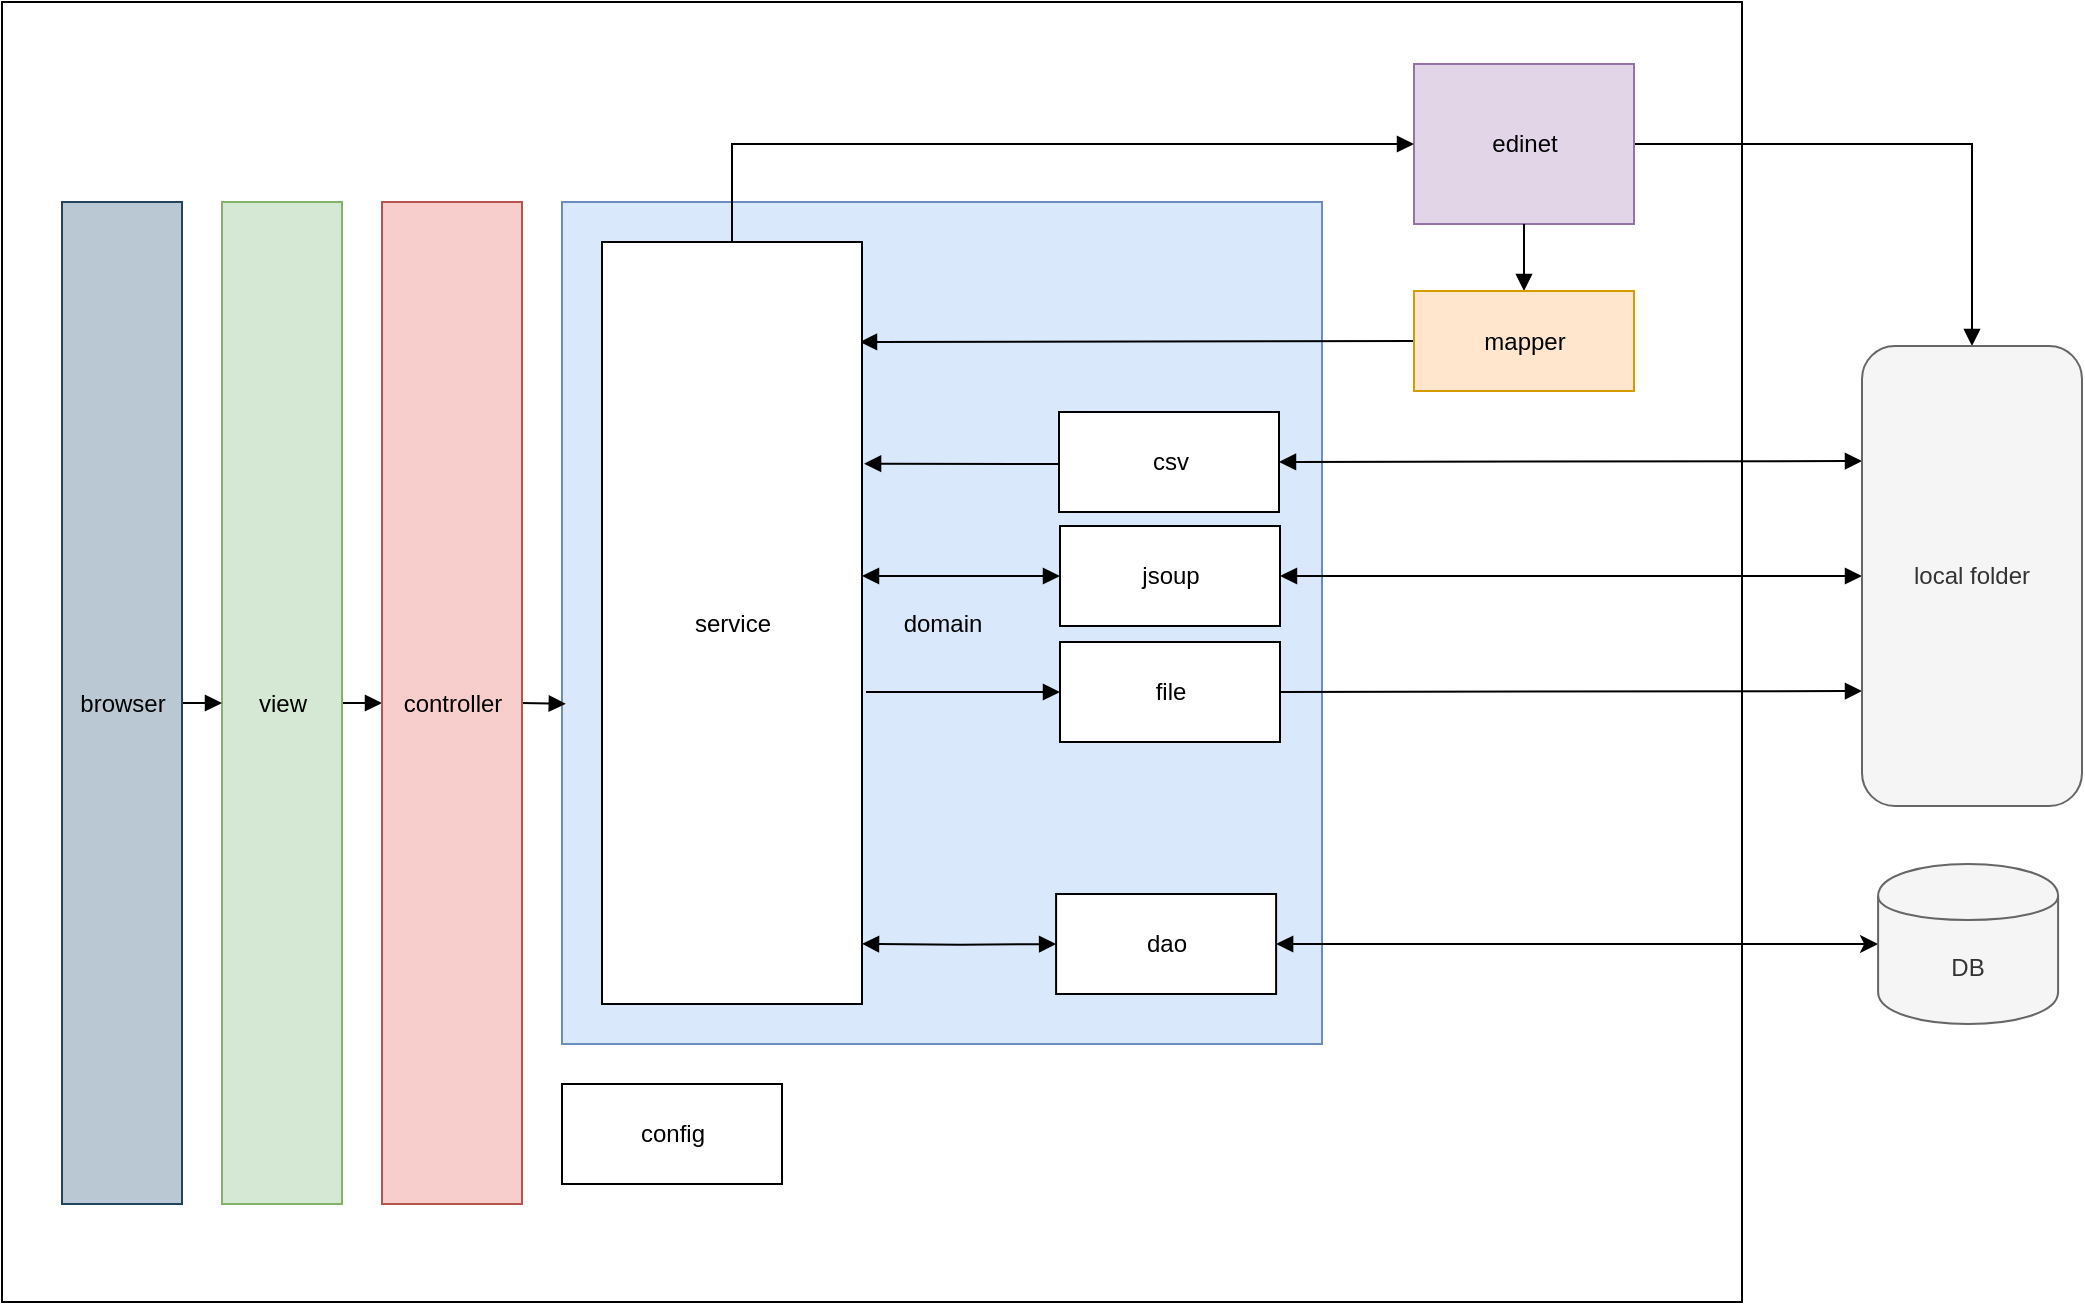 <mxfile version="13.0.3" type="device"><diagram id="C5RBs43oDa-KdzZeNtuy" name="Page-1"><mxGraphModel dx="1422" dy="822" grid="1" gridSize="10" guides="1" tooltips="1" connect="1" arrows="1" fold="1" page="1" pageScale="1" pageWidth="1169" pageHeight="827" math="0" shadow="0"><root><mxCell id="WIyWlLk6GJQsqaUBKTNV-0"/><mxCell id="WIyWlLk6GJQsqaUBKTNV-1" parent="WIyWlLk6GJQsqaUBKTNV-0"/><mxCell id="zWtDhuO5TpwkGsjq2ZCy-10" value="" style="html=1;fillColor=none;" vertex="1" parent="WIyWlLk6GJQsqaUBKTNV-1"><mxGeometry x="58" y="89" width="870" height="650" as="geometry"/></mxCell><mxCell id="zWtDhuO5TpwkGsjq2ZCy-3" value="domain" style="html=1;fillColor=#dae8fc;strokeColor=#6c8ebf;" vertex="1" parent="WIyWlLk6GJQsqaUBKTNV-1"><mxGeometry x="338" y="189" width="380" height="421" as="geometry"/></mxCell><mxCell id="zWtDhuO5TpwkGsjq2ZCy-41" style="edgeStyle=none;rounded=0;orthogonalLoop=1;jettySize=auto;html=1;exitX=1;exitY=0.5;exitDx=0;exitDy=0;entryX=0;entryY=0.5;entryDx=0;entryDy=0;startArrow=none;startFill=0;endArrow=block;endFill=1;strokeColor=#000000;" edge="1" parent="WIyWlLk6GJQsqaUBKTNV-1" source="zWtDhuO5TpwkGsjq2ZCy-0" target="zWtDhuO5TpwkGsjq2ZCy-36"><mxGeometry relative="1" as="geometry"/></mxCell><mxCell id="zWtDhuO5TpwkGsjq2ZCy-0" value="view" style="html=1;fillColor=#d5e8d4;strokeColor=#82b366;" vertex="1" parent="WIyWlLk6GJQsqaUBKTNV-1"><mxGeometry x="168" y="189" width="60" height="501" as="geometry"/></mxCell><mxCell id="zWtDhuO5TpwkGsjq2ZCy-22" style="edgeStyle=orthogonalEdgeStyle;rounded=0;orthogonalLoop=1;jettySize=auto;html=1;exitX=1;exitY=0.5;exitDx=0;exitDy=0;startArrow=block;startFill=1;" edge="1" parent="WIyWlLk6GJQsqaUBKTNV-1" source="zWtDhuO5TpwkGsjq2ZCy-1" target="zWtDhuO5TpwkGsjq2ZCy-14"><mxGeometry relative="1" as="geometry"/></mxCell><mxCell id="zWtDhuO5TpwkGsjq2ZCy-1" value="dao" style="html=1;" vertex="1" parent="WIyWlLk6GJQsqaUBKTNV-1"><mxGeometry x="585.05" y="535" width="110" height="50" as="geometry"/></mxCell><mxCell id="zWtDhuO5TpwkGsjq2ZCy-4" value="config" style="html=1;" vertex="1" parent="WIyWlLk6GJQsqaUBKTNV-1"><mxGeometry x="338" y="630" width="110" height="50" as="geometry"/></mxCell><mxCell id="zWtDhuO5TpwkGsjq2ZCy-35" style="edgeStyle=none;rounded=0;orthogonalLoop=1;jettySize=auto;html=1;exitX=0;exitY=0.5;exitDx=0;exitDy=0;startArrow=block;startFill=1;endArrow=block;endFill=1;strokeColor=#000000;entryX=1.008;entryY=0.598;entryDx=0;entryDy=0;entryPerimeter=0;" edge="1" parent="WIyWlLk6GJQsqaUBKTNV-1"><mxGeometry relative="1" as="geometry"><mxPoint x="602.5" y="320" as="sourcePoint"/><mxPoint x="489.04" y="319.838" as="targetPoint"/></mxGeometry></mxCell><mxCell id="zWtDhuO5TpwkGsjq2ZCy-37" style="edgeStyle=none;rounded=0;orthogonalLoop=1;jettySize=auto;html=1;exitX=1;exitY=0.5;exitDx=0;exitDy=0;entryX=0;entryY=0.25;entryDx=0;entryDy=0;startArrow=block;startFill=1;endArrow=block;endFill=1;strokeColor=#000000;" edge="1" parent="WIyWlLk6GJQsqaUBKTNV-1" source="zWtDhuO5TpwkGsjq2ZCy-5" target="zWtDhuO5TpwkGsjq2ZCy-24"><mxGeometry relative="1" as="geometry"/></mxCell><mxCell id="zWtDhuO5TpwkGsjq2ZCy-5" value="csv" style="html=1;" vertex="1" parent="WIyWlLk6GJQsqaUBKTNV-1"><mxGeometry x="586.5" y="294" width="110" height="50" as="geometry"/></mxCell><mxCell id="zWtDhuO5TpwkGsjq2ZCy-28" style="edgeStyle=none;rounded=0;orthogonalLoop=1;jettySize=auto;html=1;exitX=1;exitY=0.5;exitDx=0;exitDy=0;endArrow=block;endFill=1;strokeColor=#000000;entryX=0;entryY=0.75;entryDx=0;entryDy=0;" edge="1" parent="WIyWlLk6GJQsqaUBKTNV-1" source="zWtDhuO5TpwkGsjq2ZCy-6" target="zWtDhuO5TpwkGsjq2ZCy-24"><mxGeometry relative="1" as="geometry"><mxPoint x="816" y="454" as="targetPoint"/></mxGeometry></mxCell><mxCell id="zWtDhuO5TpwkGsjq2ZCy-6" value="file" style="html=1;" vertex="1" parent="WIyWlLk6GJQsqaUBKTNV-1"><mxGeometry x="587" y="409" width="110" height="50" as="geometry"/></mxCell><mxCell id="zWtDhuO5TpwkGsjq2ZCy-39" style="edgeStyle=none;rounded=0;orthogonalLoop=1;jettySize=auto;html=1;exitX=1;exitY=0.5;exitDx=0;exitDy=0;entryX=0.5;entryY=0;entryDx=0;entryDy=0;startArrow=none;startFill=0;endArrow=block;endFill=1;strokeColor=#000000;" edge="1" parent="WIyWlLk6GJQsqaUBKTNV-1" source="zWtDhuO5TpwkGsjq2ZCy-7" target="zWtDhuO5TpwkGsjq2ZCy-24"><mxGeometry relative="1" as="geometry"><Array as="points"><mxPoint x="1043" y="160"/></Array></mxGeometry></mxCell><mxCell id="zWtDhuO5TpwkGsjq2ZCy-7" value="edinet" style="html=1;fillColor=#e1d5e7;strokeColor=#9673a6;" vertex="1" parent="WIyWlLk6GJQsqaUBKTNV-1"><mxGeometry x="764" y="120" width="110" height="80" as="geometry"/></mxCell><mxCell id="zWtDhuO5TpwkGsjq2ZCy-29" style="edgeStyle=none;rounded=0;orthogonalLoop=1;jettySize=auto;html=1;exitX=1;exitY=0.5;exitDx=0;exitDy=0;entryX=0;entryY=0.5;entryDx=0;entryDy=0;endArrow=block;endFill=1;strokeColor=#000000;startArrow=block;startFill=1;" edge="1" parent="WIyWlLk6GJQsqaUBKTNV-1" source="zWtDhuO5TpwkGsjq2ZCy-8" target="zWtDhuO5TpwkGsjq2ZCy-24"><mxGeometry relative="1" as="geometry"/></mxCell><mxCell id="zWtDhuO5TpwkGsjq2ZCy-8" value="jsoup" style="html=1;" vertex="1" parent="WIyWlLk6GJQsqaUBKTNV-1"><mxGeometry x="587" y="351" width="110" height="50" as="geometry"/></mxCell><mxCell id="zWtDhuO5TpwkGsjq2ZCy-32" style="edgeStyle=none;rounded=0;orthogonalLoop=1;jettySize=auto;html=1;exitX=0.5;exitY=0;exitDx=0;exitDy=0;endArrow=none;endFill=0;strokeColor=#000000;startArrow=block;startFill=1;entryX=0.5;entryY=1;entryDx=0;entryDy=0;" edge="1" parent="WIyWlLk6GJQsqaUBKTNV-1" source="zWtDhuO5TpwkGsjq2ZCy-9" target="zWtDhuO5TpwkGsjq2ZCy-7"><mxGeometry relative="1" as="geometry"><mxPoint x="793" y="200" as="targetPoint"/></mxGeometry></mxCell><mxCell id="zWtDhuO5TpwkGsjq2ZCy-34" style="edgeStyle=none;rounded=0;orthogonalLoop=1;jettySize=auto;html=1;exitX=0;exitY=0.5;exitDx=0;exitDy=0;startArrow=none;startFill=0;endArrow=block;endFill=1;strokeColor=#000000;" edge="1" parent="WIyWlLk6GJQsqaUBKTNV-1" source="zWtDhuO5TpwkGsjq2ZCy-9"><mxGeometry relative="1" as="geometry"><mxPoint x="487" y="259" as="targetPoint"/></mxGeometry></mxCell><mxCell id="zWtDhuO5TpwkGsjq2ZCy-9" value="mapper" style="html=1;fillColor=#ffe6cc;strokeColor=#d79b00;" vertex="1" parent="WIyWlLk6GJQsqaUBKTNV-1"><mxGeometry x="764" y="233.5" width="110" height="50" as="geometry"/></mxCell><mxCell id="zWtDhuO5TpwkGsjq2ZCy-40" style="edgeStyle=none;rounded=0;orthogonalLoop=1;jettySize=auto;html=1;exitX=1;exitY=0.5;exitDx=0;exitDy=0;entryX=0;entryY=0.5;entryDx=0;entryDy=0;startArrow=none;startFill=0;endArrow=block;endFill=1;strokeColor=#000000;" edge="1" parent="WIyWlLk6GJQsqaUBKTNV-1" source="zWtDhuO5TpwkGsjq2ZCy-11" target="zWtDhuO5TpwkGsjq2ZCy-0"><mxGeometry relative="1" as="geometry"/></mxCell><mxCell id="zWtDhuO5TpwkGsjq2ZCy-11" value="browser" style="html=1;fillColor=#bac8d3;strokeColor=#23445d;" vertex="1" parent="WIyWlLk6GJQsqaUBKTNV-1"><mxGeometry x="88" y="189" width="60" height="501" as="geometry"/></mxCell><mxCell id="zWtDhuO5TpwkGsjq2ZCy-14" value="DB" style="shape=cylinder;whiteSpace=wrap;html=1;boundedLbl=1;backgroundOutline=1;fillColor=#f5f5f5;strokeColor=#666666;fontColor=#333333;" vertex="1" parent="WIyWlLk6GJQsqaUBKTNV-1"><mxGeometry x="996.05" y="520" width="90" height="80" as="geometry"/></mxCell><mxCell id="zWtDhuO5TpwkGsjq2ZCy-21" style="edgeStyle=orthogonalEdgeStyle;rounded=0;orthogonalLoop=1;jettySize=auto;html=1;exitX=1.015;exitY=0.278;exitDx=0;exitDy=0;entryX=0;entryY=0.5;entryDx=0;entryDy=0;exitPerimeter=0;startArrow=block;startFill=1;endArrow=block;endFill=1;" edge="1" parent="WIyWlLk6GJQsqaUBKTNV-1" target="zWtDhuO5TpwkGsjq2ZCy-1"><mxGeometry relative="1" as="geometry"><mxPoint x="488.0" y="559.918" as="sourcePoint"/></mxGeometry></mxCell><mxCell id="zWtDhuO5TpwkGsjq2ZCy-26" style="edgeStyle=none;rounded=0;orthogonalLoop=1;jettySize=auto;html=1;entryX=0;entryY=0.5;entryDx=0;entryDy=0;endArrow=block;endFill=1;strokeColor=#000000;startArrow=none;startFill=0;" edge="1" parent="WIyWlLk6GJQsqaUBKTNV-1" target="zWtDhuO5TpwkGsjq2ZCy-6"><mxGeometry relative="1" as="geometry"><mxPoint x="490" y="434" as="sourcePoint"/></mxGeometry></mxCell><mxCell id="zWtDhuO5TpwkGsjq2ZCy-27" style="edgeStyle=none;rounded=0;orthogonalLoop=1;jettySize=auto;html=1;entryX=0;entryY=0.5;entryDx=0;entryDy=0;endArrow=block;endFill=1;strokeColor=#000000;startArrow=block;startFill=1;" edge="1" parent="WIyWlLk6GJQsqaUBKTNV-1" target="zWtDhuO5TpwkGsjq2ZCy-8"><mxGeometry relative="1" as="geometry"><mxPoint x="488" y="376" as="sourcePoint"/></mxGeometry></mxCell><mxCell id="zWtDhuO5TpwkGsjq2ZCy-38" style="edgeStyle=none;rounded=0;orthogonalLoop=1;jettySize=auto;html=1;exitX=0.5;exitY=0;exitDx=0;exitDy=0;entryX=0;entryY=0.5;entryDx=0;entryDy=0;startArrow=none;startFill=0;endArrow=block;endFill=1;strokeColor=#000000;" edge="1" parent="WIyWlLk6GJQsqaUBKTNV-1" source="zWtDhuO5TpwkGsjq2ZCy-15" target="zWtDhuO5TpwkGsjq2ZCy-7"><mxGeometry relative="1" as="geometry"><Array as="points"><mxPoint x="423" y="160"/></Array></mxGeometry></mxCell><mxCell id="zWtDhuO5TpwkGsjq2ZCy-15" value="service" style="html=1;" vertex="1" parent="WIyWlLk6GJQsqaUBKTNV-1"><mxGeometry x="358" y="209" width="130" height="381" as="geometry"/></mxCell><mxCell id="zWtDhuO5TpwkGsjq2ZCy-24" value="local folder" style="rounded=1;whiteSpace=wrap;html=1;fillColor=#f5f5f5;strokeColor=#666666;fontColor=#333333;" vertex="1" parent="WIyWlLk6GJQsqaUBKTNV-1"><mxGeometry x="988" y="261" width="110" height="230" as="geometry"/></mxCell><mxCell id="zWtDhuO5TpwkGsjq2ZCy-42" style="edgeStyle=none;rounded=0;orthogonalLoop=1;jettySize=auto;html=1;exitX=1;exitY=0.5;exitDx=0;exitDy=0;entryX=0.005;entryY=0.596;entryDx=0;entryDy=0;entryPerimeter=0;startArrow=none;startFill=0;endArrow=block;endFill=1;strokeColor=#000000;" edge="1" parent="WIyWlLk6GJQsqaUBKTNV-1" source="zWtDhuO5TpwkGsjq2ZCy-36" target="zWtDhuO5TpwkGsjq2ZCy-3"><mxGeometry relative="1" as="geometry"/></mxCell><mxCell id="zWtDhuO5TpwkGsjq2ZCy-36" value="controller" style="html=1;fillColor=#f8cecc;strokeColor=#b85450;" vertex="1" parent="WIyWlLk6GJQsqaUBKTNV-1"><mxGeometry x="248" y="189" width="70" height="501" as="geometry"/></mxCell></root></mxGraphModel></diagram></mxfile>
